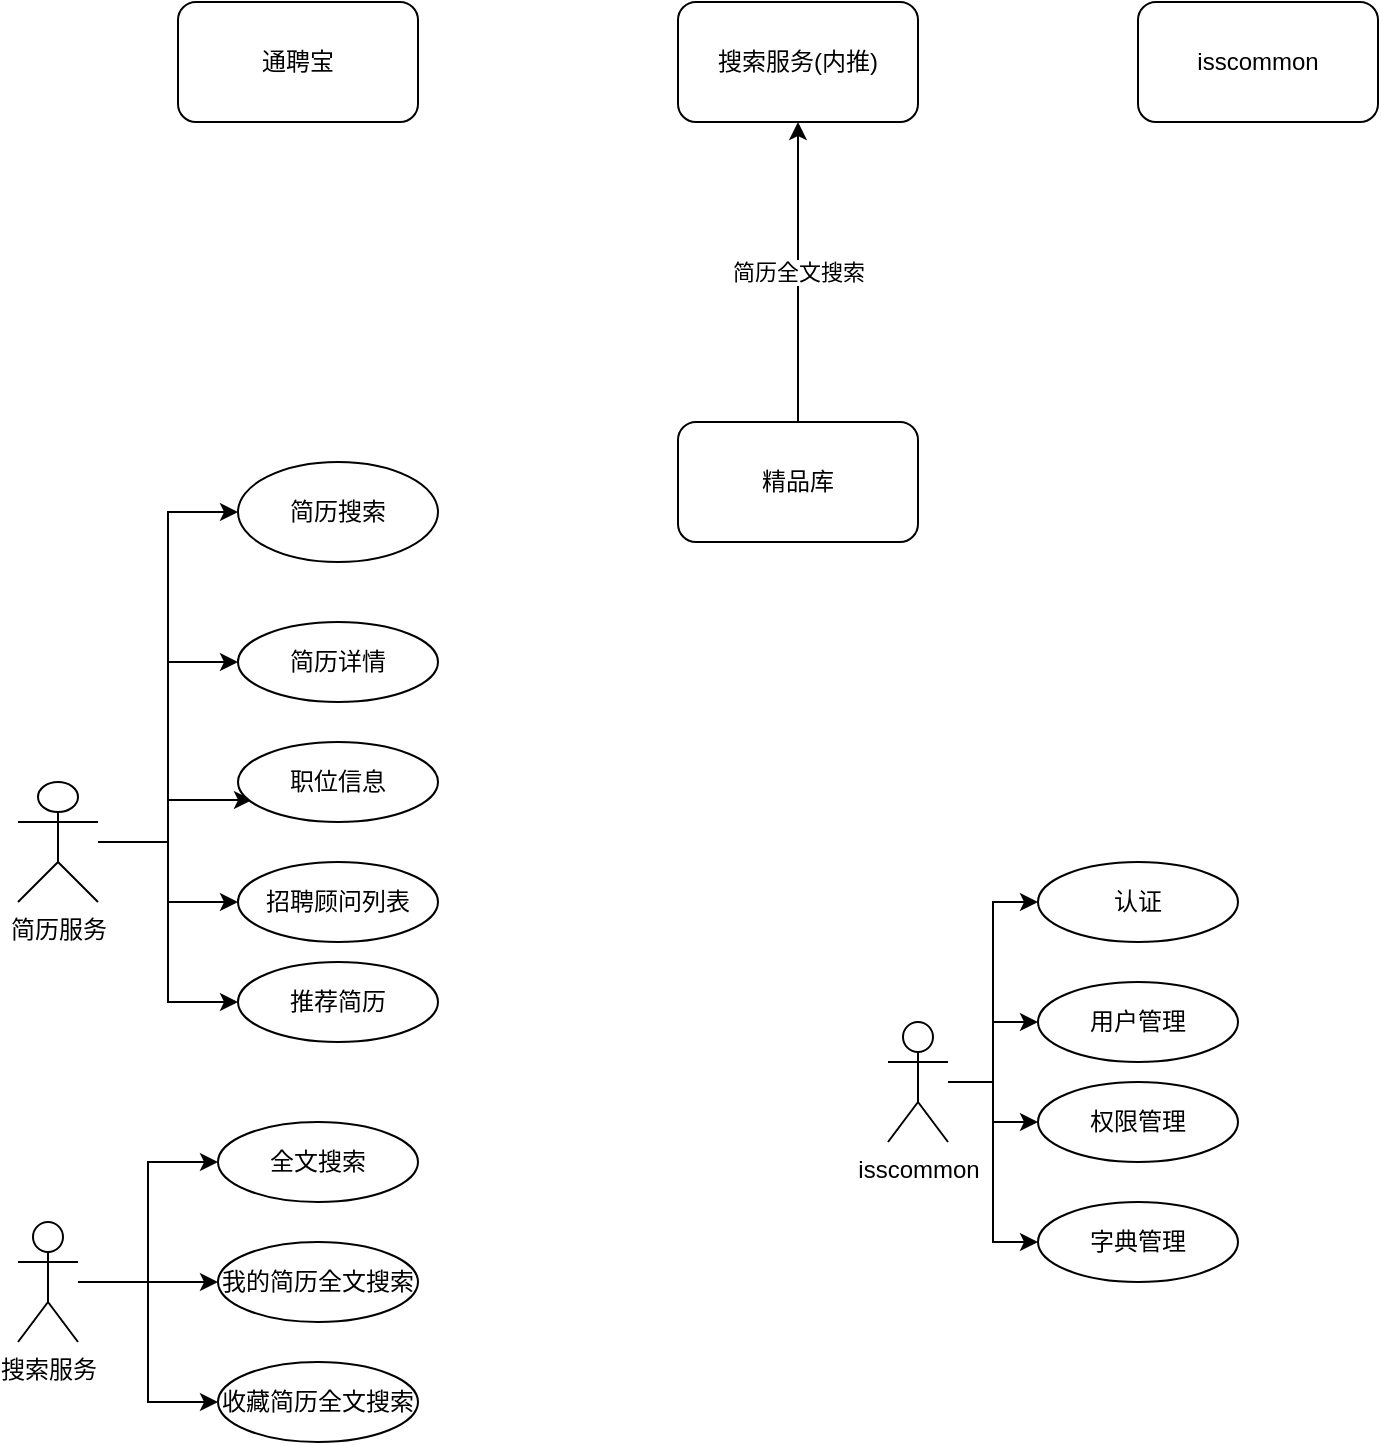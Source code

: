 <mxfile version="10.7.7" type="github"><diagram id="tbtptAP7y3OnreCzwiu0" name="第 1 页"><mxGraphModel dx="1065" dy="678" grid="1" gridSize="10" guides="1" tooltips="1" connect="1" arrows="1" fold="1" page="1" pageScale="1" pageWidth="1169" pageHeight="826" math="0" shadow="0"><root><mxCell id="0"/><mxCell id="1" parent="0"/><mxCell id="dBORkdBFjDiLwmBm2POU-1" value="精品库" style="rounded=1;whiteSpace=wrap;html=1;" vertex="1" parent="1"><mxGeometry x="410" y="310" width="120" height="60" as="geometry"/></mxCell><mxCell id="dBORkdBFjDiLwmBm2POU-2" value="通聘宝" style="rounded=1;whiteSpace=wrap;html=1;" vertex="1" parent="1"><mxGeometry x="160" y="100" width="120" height="60" as="geometry"/></mxCell><mxCell id="dBORkdBFjDiLwmBm2POU-3" value="isscommon" style="rounded=1;whiteSpace=wrap;html=1;" vertex="1" parent="1"><mxGeometry x="640" y="100" width="120" height="60" as="geometry"/></mxCell><mxCell id="dBORkdBFjDiLwmBm2POU-4" value="搜索服务(内推)" style="rounded=1;whiteSpace=wrap;html=1;" vertex="1" parent="1"><mxGeometry x="410" y="100" width="120" height="60" as="geometry"/></mxCell><mxCell id="dBORkdBFjDiLwmBm2POU-5" value="简历全文搜索" style="endArrow=classic;html=1;" edge="1" parent="1" target="dBORkdBFjDiLwmBm2POU-4"><mxGeometry width="50" height="50" relative="1" as="geometry"><mxPoint x="470" y="310" as="sourcePoint"/><mxPoint x="520" y="260" as="targetPoint"/></mxGeometry></mxCell><mxCell id="dBORkdBFjDiLwmBm2POU-31" style="edgeStyle=orthogonalEdgeStyle;rounded=0;orthogonalLoop=1;jettySize=auto;html=1;entryX=0;entryY=0.5;entryDx=0;entryDy=0;" edge="1" parent="1" source="dBORkdBFjDiLwmBm2POU-6" target="dBORkdBFjDiLwmBm2POU-26"><mxGeometry relative="1" as="geometry"/></mxCell><mxCell id="dBORkdBFjDiLwmBm2POU-32" style="edgeStyle=orthogonalEdgeStyle;rounded=0;orthogonalLoop=1;jettySize=auto;html=1;entryX=0;entryY=0.5;entryDx=0;entryDy=0;" edge="1" parent="1" source="dBORkdBFjDiLwmBm2POU-6" target="dBORkdBFjDiLwmBm2POU-27"><mxGeometry relative="1" as="geometry"/></mxCell><mxCell id="dBORkdBFjDiLwmBm2POU-33" style="edgeStyle=orthogonalEdgeStyle;rounded=0;orthogonalLoop=1;jettySize=auto;html=1;entryX=0;entryY=0.5;entryDx=0;entryDy=0;" edge="1" parent="1" source="dBORkdBFjDiLwmBm2POU-6" target="dBORkdBFjDiLwmBm2POU-30"><mxGeometry relative="1" as="geometry"/></mxCell><mxCell id="dBORkdBFjDiLwmBm2POU-6" value="搜索服务" style="shape=umlActor;verticalLabelPosition=bottom;labelBackgroundColor=#ffffff;verticalAlign=top;html=1;" vertex="1" parent="1"><mxGeometry x="80" y="710" width="30" height="60" as="geometry"/></mxCell><mxCell id="dBORkdBFjDiLwmBm2POU-17" style="edgeStyle=orthogonalEdgeStyle;rounded=0;orthogonalLoop=1;jettySize=auto;html=1;entryX=0;entryY=0.5;entryDx=0;entryDy=0;" edge="1" parent="1" source="dBORkdBFjDiLwmBm2POU-7" target="dBORkdBFjDiLwmBm2POU-12"><mxGeometry relative="1" as="geometry"/></mxCell><mxCell id="dBORkdBFjDiLwmBm2POU-18" style="edgeStyle=orthogonalEdgeStyle;rounded=0;orthogonalLoop=1;jettySize=auto;html=1;entryX=0;entryY=0.5;entryDx=0;entryDy=0;" edge="1" parent="1" source="dBORkdBFjDiLwmBm2POU-7" target="dBORkdBFjDiLwmBm2POU-13"><mxGeometry relative="1" as="geometry"/></mxCell><mxCell id="dBORkdBFjDiLwmBm2POU-23" style="edgeStyle=orthogonalEdgeStyle;rounded=0;orthogonalLoop=1;jettySize=auto;html=1;entryX=0.07;entryY=0.725;entryDx=0;entryDy=0;entryPerimeter=0;" edge="1" parent="1" source="dBORkdBFjDiLwmBm2POU-7" target="dBORkdBFjDiLwmBm2POU-19"><mxGeometry relative="1" as="geometry"/></mxCell><mxCell id="dBORkdBFjDiLwmBm2POU-24" style="edgeStyle=orthogonalEdgeStyle;rounded=0;orthogonalLoop=1;jettySize=auto;html=1;entryX=0;entryY=0.5;entryDx=0;entryDy=0;" edge="1" parent="1" source="dBORkdBFjDiLwmBm2POU-7" target="dBORkdBFjDiLwmBm2POU-21"><mxGeometry relative="1" as="geometry"/></mxCell><mxCell id="dBORkdBFjDiLwmBm2POU-25" style="edgeStyle=orthogonalEdgeStyle;rounded=0;orthogonalLoop=1;jettySize=auto;html=1;entryX=0;entryY=0.5;entryDx=0;entryDy=0;" edge="1" parent="1" source="dBORkdBFjDiLwmBm2POU-7" target="dBORkdBFjDiLwmBm2POU-22"><mxGeometry relative="1" as="geometry"/></mxCell><mxCell id="dBORkdBFjDiLwmBm2POU-7" value="简历服务" style="shape=umlActor;verticalLabelPosition=bottom;labelBackgroundColor=#ffffff;verticalAlign=top;html=1;" vertex="1" parent="1"><mxGeometry x="80" y="490" width="40" height="60" as="geometry"/></mxCell><mxCell id="dBORkdBFjDiLwmBm2POU-38" style="edgeStyle=orthogonalEdgeStyle;rounded=0;orthogonalLoop=1;jettySize=auto;html=1;entryX=0;entryY=0.5;entryDx=0;entryDy=0;" edge="1" parent="1" source="dBORkdBFjDiLwmBm2POU-11" target="dBORkdBFjDiLwmBm2POU-34"><mxGeometry relative="1" as="geometry"/></mxCell><mxCell id="dBORkdBFjDiLwmBm2POU-39" style="edgeStyle=orthogonalEdgeStyle;rounded=0;orthogonalLoop=1;jettySize=auto;html=1;entryX=0;entryY=0.5;entryDx=0;entryDy=0;" edge="1" parent="1" source="dBORkdBFjDiLwmBm2POU-11" target="dBORkdBFjDiLwmBm2POU-35"><mxGeometry relative="1" as="geometry"/></mxCell><mxCell id="dBORkdBFjDiLwmBm2POU-40" style="edgeStyle=orthogonalEdgeStyle;rounded=0;orthogonalLoop=1;jettySize=auto;html=1;entryX=0;entryY=0.5;entryDx=0;entryDy=0;" edge="1" parent="1" source="dBORkdBFjDiLwmBm2POU-11" target="dBORkdBFjDiLwmBm2POU-36"><mxGeometry relative="1" as="geometry"/></mxCell><mxCell id="dBORkdBFjDiLwmBm2POU-41" style="edgeStyle=orthogonalEdgeStyle;rounded=0;orthogonalLoop=1;jettySize=auto;html=1;entryX=0;entryY=0.5;entryDx=0;entryDy=0;" edge="1" parent="1" source="dBORkdBFjDiLwmBm2POU-11" target="dBORkdBFjDiLwmBm2POU-37"><mxGeometry relative="1" as="geometry"/></mxCell><mxCell id="dBORkdBFjDiLwmBm2POU-11" value="isscommon" style="shape=umlActor;verticalLabelPosition=bottom;labelBackgroundColor=#ffffff;verticalAlign=top;html=1;" vertex="1" parent="1"><mxGeometry x="515" y="610" width="30" height="60" as="geometry"/></mxCell><mxCell id="dBORkdBFjDiLwmBm2POU-12" value="简历搜索" style="ellipse;whiteSpace=wrap;html=1;" vertex="1" parent="1"><mxGeometry x="190" y="330" width="100" height="50" as="geometry"/></mxCell><mxCell id="dBORkdBFjDiLwmBm2POU-13" value="简历详情" style="ellipse;whiteSpace=wrap;html=1;" vertex="1" parent="1"><mxGeometry x="190" y="410" width="100" height="40" as="geometry"/></mxCell><mxCell id="dBORkdBFjDiLwmBm2POU-19" value="职位信息" style="ellipse;whiteSpace=wrap;html=1;" vertex="1" parent="1"><mxGeometry x="190" y="470" width="100" height="40" as="geometry"/></mxCell><mxCell id="dBORkdBFjDiLwmBm2POU-21" value="招聘顾问列表" style="ellipse;whiteSpace=wrap;html=1;" vertex="1" parent="1"><mxGeometry x="190" y="530" width="100" height="40" as="geometry"/></mxCell><mxCell id="dBORkdBFjDiLwmBm2POU-22" value="推荐简历" style="ellipse;whiteSpace=wrap;html=1;" vertex="1" parent="1"><mxGeometry x="190" y="580" width="100" height="40" as="geometry"/></mxCell><mxCell id="dBORkdBFjDiLwmBm2POU-26" value="全文搜索" style="ellipse;whiteSpace=wrap;html=1;" vertex="1" parent="1"><mxGeometry x="180" y="660" width="100" height="40" as="geometry"/></mxCell><mxCell id="dBORkdBFjDiLwmBm2POU-27" value="我的简历全文搜索" style="ellipse;whiteSpace=wrap;html=1;" vertex="1" parent="1"><mxGeometry x="180" y="720" width="100" height="40" as="geometry"/></mxCell><mxCell id="dBORkdBFjDiLwmBm2POU-30" value="收藏简历全文搜索" style="ellipse;whiteSpace=wrap;html=1;" vertex="1" parent="1"><mxGeometry x="180" y="780" width="100" height="40" as="geometry"/></mxCell><mxCell id="dBORkdBFjDiLwmBm2POU-34" value="认证" style="ellipse;whiteSpace=wrap;html=1;" vertex="1" parent="1"><mxGeometry x="590" y="530" width="100" height="40" as="geometry"/></mxCell><mxCell id="dBORkdBFjDiLwmBm2POU-35" value="用户管理" style="ellipse;whiteSpace=wrap;html=1;" vertex="1" parent="1"><mxGeometry x="590" y="590" width="100" height="40" as="geometry"/></mxCell><mxCell id="dBORkdBFjDiLwmBm2POU-36" value="权限管理" style="ellipse;whiteSpace=wrap;html=1;" vertex="1" parent="1"><mxGeometry x="590" y="640" width="100" height="40" as="geometry"/></mxCell><mxCell id="dBORkdBFjDiLwmBm2POU-37" value="字典管理" style="ellipse;whiteSpace=wrap;html=1;" vertex="1" parent="1"><mxGeometry x="590" y="700" width="100" height="40" as="geometry"/></mxCell></root></mxGraphModel></diagram></mxfile>